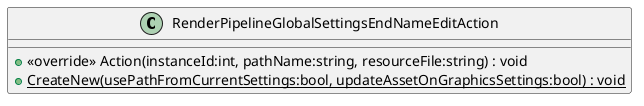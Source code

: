 @startuml
class RenderPipelineGlobalSettingsEndNameEditAction {
    + <<override>> Action(instanceId:int, pathName:string, resourceFile:string) : void
    + {static} CreateNew(usePathFromCurrentSettings:bool, updateAssetOnGraphicsSettings:bool) : void
}
@enduml
